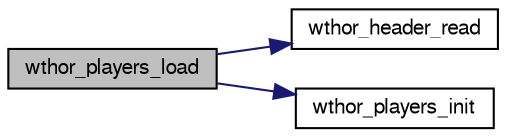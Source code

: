 digraph "wthor_players_load"
{
 // LATEX_PDF_SIZE
  bgcolor="transparent";
  edge [fontname="FreeSans",fontsize="10",labelfontname="FreeSans",labelfontsize="10"];
  node [fontname="FreeSans",fontsize="10",shape=record];
  rankdir="LR";
  Node1 [label="wthor_players_load",height=0.2,width=0.4,color="black", fillcolor="grey75", style="filled", fontcolor="black",tooltip="Load wthor players."];
  Node1 -> Node2 [color="midnightblue",fontsize="10",style="solid",fontname="FreeSans"];
  Node2 [label="wthor_header_read",height=0.2,width=0.4,color="black",URL="$base_8c.html#aec96f83bf10c4b1c5feeb7ff72a9e1d0",tooltip="Read wthor header."];
  Node1 -> Node3 [color="midnightblue",fontsize="10",style="solid",fontname="FreeSans"];
  Node3 [label="wthor_players_init",height=0.2,width=0.4,color="black",URL="$base_8c.html#a65620c8e6b37342b7ddff12682b0229d",tooltip="Init wthor players."];
}
